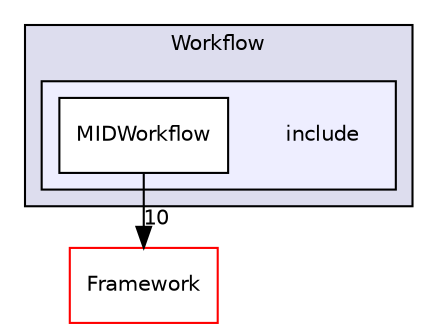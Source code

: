digraph "/home/travis/build/AliceO2Group/AliceO2/Detectors/MUON/MID/Workflow/include" {
  bgcolor=transparent;
  compound=true
  node [ fontsize="10", fontname="Helvetica"];
  edge [ labelfontsize="10", labelfontname="Helvetica"];
  subgraph clusterdir_541a9f579a56d3c8f641580c9f97913d {
    graph [ bgcolor="#ddddee", pencolor="black", label="Workflow" fontname="Helvetica", fontsize="10", URL="dir_541a9f579a56d3c8f641580c9f97913d.html"]
  subgraph clusterdir_2bb5eb61d33140858f79122ad9ee2c7f {
    graph [ bgcolor="#eeeeff", pencolor="black", label="" URL="dir_2bb5eb61d33140858f79122ad9ee2c7f.html"];
    dir_2bb5eb61d33140858f79122ad9ee2c7f [shape=plaintext label="include"];
    dir_8da4417866e9b101c8c6992e70f49dba [shape=box label="MIDWorkflow" color="black" fillcolor="white" style="filled" URL="dir_8da4417866e9b101c8c6992e70f49dba.html"];
  }
  }
  dir_bcbb2cf9a3d3d83e5515c82071a07177 [shape=box label="Framework" color="red" URL="dir_bcbb2cf9a3d3d83e5515c82071a07177.html"];
  dir_8da4417866e9b101c8c6992e70f49dba->dir_bcbb2cf9a3d3d83e5515c82071a07177 [headlabel="10", labeldistance=1.5 headhref="dir_000381_000013.html"];
}
